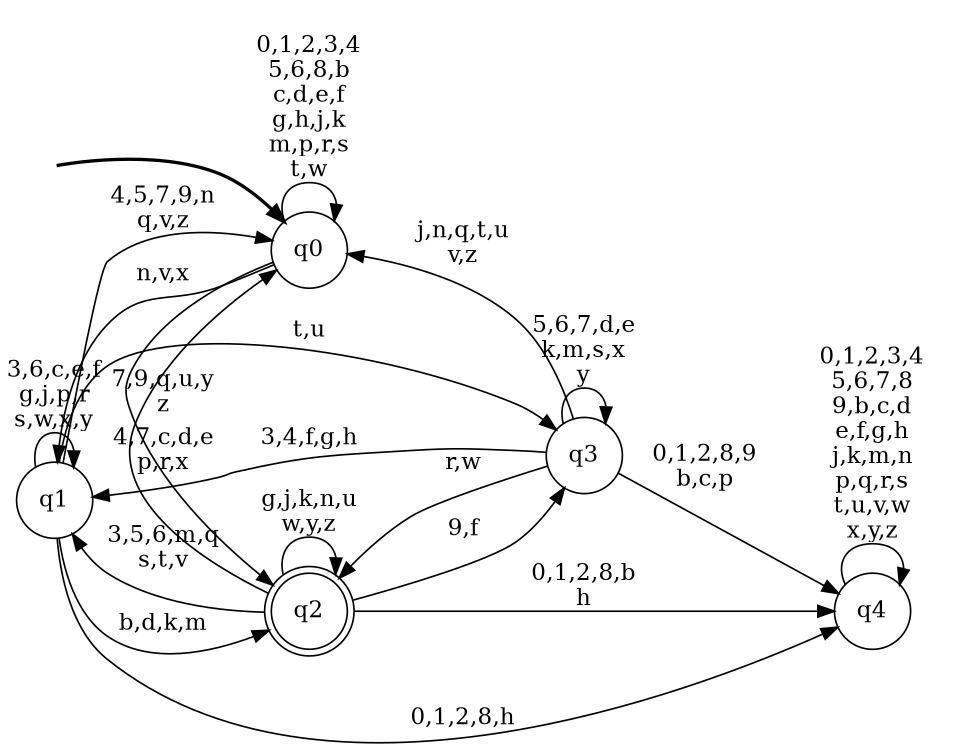 digraph BlueStar {
__start0 [style = invis, shape = none, label = "", width = 0, height = 0];

rankdir=LR;
size="8,5";

s0 [style="filled", color="black", fillcolor="white" shape="circle", label="q0"];
s1 [style="filled", color="black", fillcolor="white" shape="circle", label="q1"];
s2 [style="rounded,filled", color="black", fillcolor="white" shape="doublecircle", label="q2"];
s3 [style="filled", color="black", fillcolor="white" shape="circle", label="q3"];
s4 [style="filled", color="black", fillcolor="white" shape="circle", label="q4"];
subgraph cluster_main { 
	graph [pad=".75", ranksep="0.15", nodesep="0.15"];
	 style=invis; 
	__start0 -> s0 [penwidth=2];
}
s0 -> s0 [label="0,1,2,3,4\n5,6,8,b\nc,d,e,f\ng,h,j,k\nm,p,r,s\nt,w"];
s0 -> s1 [label="n,v,x"];
s0 -> s2 [label="7,9,q,u,y\nz"];
s1 -> s0 [label="4,5,7,9,n\nq,v,z"];
s1 -> s1 [label="3,6,c,e,f\ng,j,p,r\ns,w,x,y"];
s1 -> s2 [label="b,d,k,m"];
s1 -> s3 [label="t,u"];
s1 -> s4 [label="0,1,2,8,h"];
s2 -> s0 [label="4,7,c,d,e\np,r,x"];
s2 -> s1 [label="3,5,6,m,q\ns,t,v"];
s2 -> s2 [label="g,j,k,n,u\nw,y,z"];
s2 -> s3 [label="9,f"];
s2 -> s4 [label="0,1,2,8,b\nh"];
s3 -> s0 [label="j,n,q,t,u\nv,z"];
s3 -> s1 [label="3,4,f,g,h"];
s3 -> s2 [label="r,w"];
s3 -> s3 [label="5,6,7,d,e\nk,m,s,x\ny"];
s3 -> s4 [label="0,1,2,8,9\nb,c,p"];
s4 -> s4 [label="0,1,2,3,4\n5,6,7,8\n9,b,c,d\ne,f,g,h\nj,k,m,n\np,q,r,s\nt,u,v,w\nx,y,z"];

}